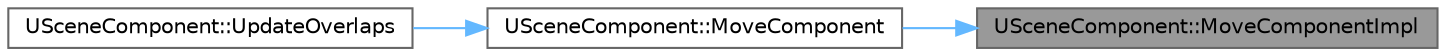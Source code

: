 digraph "USceneComponent::MoveComponentImpl"
{
 // INTERACTIVE_SVG=YES
 // LATEX_PDF_SIZE
  bgcolor="transparent";
  edge [fontname=Helvetica,fontsize=10,labelfontname=Helvetica,labelfontsize=10];
  node [fontname=Helvetica,fontsize=10,shape=box,height=0.2,width=0.4];
  rankdir="RL";
  Node1 [id="Node000001",label="USceneComponent::MoveComponentImpl",height=0.2,width=0.4,color="gray40", fillcolor="grey60", style="filled", fontcolor="black",tooltip="Override this method for custom behavior for MoveComponent."];
  Node1 -> Node2 [id="edge1_Node000001_Node000002",dir="back",color="steelblue1",style="solid",tooltip=" "];
  Node2 [id="Node000002",label="USceneComponent::MoveComponent",height=0.2,width=0.4,color="grey40", fillcolor="white", style="filled",URL="$d7/dde/classUSceneComponent.html#a217e0b95ab96245f8df59c0a54fc75a3",tooltip="Tries to move the component by a movement vector (Delta) and sets rotation to NewRotation."];
  Node2 -> Node3 [id="edge2_Node000002_Node000003",dir="back",color="steelblue1",style="solid",tooltip=" "];
  Node3 [id="Node000003",label="USceneComponent::UpdateOverlaps",height=0.2,width=0.4,color="grey40", fillcolor="white", style="filled",URL="$d7/dde/classUSceneComponent.html#a427db0145491f94a57afb3d9da2a3bc9",tooltip="Queries world and updates overlap tracking state for this component."];
}
